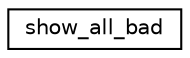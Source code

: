 digraph "Graphical Class Hierarchy"
{
 // INTERACTIVE_SVG=YES
 // LATEX_PDF_SIZE
  edge [fontname="Helvetica",fontsize="10",labelfontname="Helvetica",labelfontsize="10"];
  node [fontname="Helvetica",fontsize="10",shape=record];
  rankdir="LR";
  Node0 [label="show_all_bad",height=0.2,width=0.4,color="black", fillcolor="white", style="filled",URL="$interfacesat__vapor__pres__mod_1_1show__all__bad.html",tooltip=" "];
}
